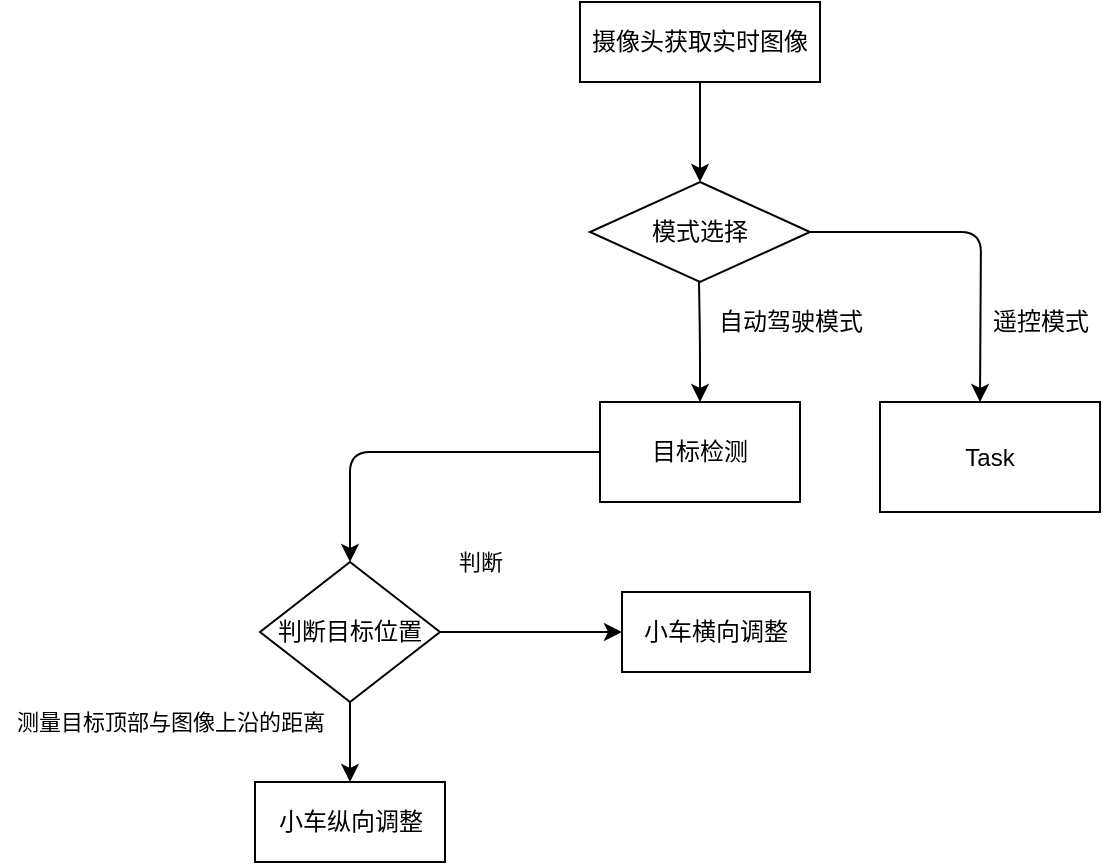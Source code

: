 <mxfile version="13.6.6" type="github">
  <diagram id="i6GMAmQRyc4KmQYqqA-w" name="Page-1">
    <mxGraphModel dx="785" dy="507" grid="1" gridSize="10" guides="1" tooltips="1" connect="1" arrows="1" fold="1" page="1" pageScale="1" pageWidth="827" pageHeight="1169" math="0" shadow="0">
      <root>
        <mxCell id="0" />
        <mxCell id="1" parent="0" />
        <mxCell id="RtMm6UV42Vjop_dnID7e-2" value="" style="endArrow=classic;html=1;" edge="1" parent="1">
          <mxGeometry width="50" height="50" relative="1" as="geometry">
            <mxPoint x="360" y="130" as="sourcePoint" />
            <mxPoint x="360" y="180" as="targetPoint" />
            <Array as="points">
              <mxPoint x="360" y="160" />
            </Array>
          </mxGeometry>
        </mxCell>
        <mxCell id="RtMm6UV42Vjop_dnID7e-3" value="摄像头获取实时图像" style="whiteSpace=wrap;html=1;" vertex="1" parent="1">
          <mxGeometry x="300" y="90" width="120" height="40" as="geometry" />
        </mxCell>
        <mxCell id="RtMm6UV42Vjop_dnID7e-8" style="edgeStyle=orthogonalEdgeStyle;orthogonalLoop=1;jettySize=auto;html=1;exitX=1;exitY=0.5;exitDx=0;exitDy=0;" edge="1" parent="1" source="RtMm6UV42Vjop_dnID7e-5">
          <mxGeometry relative="1" as="geometry">
            <mxPoint x="500" y="290" as="targetPoint" />
          </mxGeometry>
        </mxCell>
        <mxCell id="RtMm6UV42Vjop_dnID7e-5" value="模式选择" style="rhombus;whiteSpace=wrap;html=1;" vertex="1" parent="1">
          <mxGeometry x="305" y="180" width="110" height="50" as="geometry" />
        </mxCell>
        <mxCell id="RtMm6UV42Vjop_dnID7e-18" value="" style="edgeStyle=orthogonalEdgeStyle;orthogonalLoop=1;jettySize=auto;html=1;" edge="1" parent="1" source="RtMm6UV42Vjop_dnID7e-10" target="RtMm6UV42Vjop_dnID7e-17">
          <mxGeometry relative="1" as="geometry" />
        </mxCell>
        <mxCell id="RtMm6UV42Vjop_dnID7e-10" value="目标检测" style="shape=ext;html=1;whiteSpace=wrap;" vertex="1" parent="1">
          <mxGeometry x="310" y="290" width="100" height="50" as="geometry" />
        </mxCell>
        <mxCell id="RtMm6UV42Vjop_dnID7e-12" value="" style="endArrow=classic;html=1;entryX=0.5;entryY=0;entryDx=0;entryDy=0;fontStyle=1;" edge="1" parent="1" target="RtMm6UV42Vjop_dnID7e-10">
          <mxGeometry width="50" height="50" relative="1" as="geometry">
            <mxPoint x="359.5" y="230" as="sourcePoint" />
            <mxPoint x="359.5" y="280" as="targetPoint" />
            <Array as="points">
              <mxPoint x="360" y="260" />
            </Array>
          </mxGeometry>
        </mxCell>
        <mxCell id="RtMm6UV42Vjop_dnID7e-13" value="自动驾驶模式" style="text;html=1;align=center;verticalAlign=middle;resizable=0;points=[];autosize=1;" vertex="1" parent="1">
          <mxGeometry x="360" y="240" width="90" height="20" as="geometry" />
        </mxCell>
        <mxCell id="RtMm6UV42Vjop_dnID7e-14" value="遥控模式" style="text;html=1;align=center;verticalAlign=middle;resizable=0;points=[];autosize=1;" vertex="1" parent="1">
          <mxGeometry x="500" y="240" width="60" height="20" as="geometry" />
        </mxCell>
        <mxCell id="RtMm6UV42Vjop_dnID7e-16" value="Task" style="shape=ext;html=1;whiteSpace=wrap;" vertex="1" parent="1">
          <mxGeometry x="450" y="290" width="110" height="55" as="geometry" />
        </mxCell>
        <mxCell id="RtMm6UV42Vjop_dnID7e-20" value="" style="edgeStyle=orthogonalEdgeStyle;orthogonalLoop=1;jettySize=auto;html=1;" edge="1" parent="1" source="RtMm6UV42Vjop_dnID7e-17" target="RtMm6UV42Vjop_dnID7e-19">
          <mxGeometry relative="1" as="geometry" />
        </mxCell>
        <mxCell id="RtMm6UV42Vjop_dnID7e-22" value="" style="edgeStyle=orthogonalEdgeStyle;orthogonalLoop=1;jettySize=auto;html=1;" edge="1" parent="1" source="RtMm6UV42Vjop_dnID7e-17" target="RtMm6UV42Vjop_dnID7e-21">
          <mxGeometry relative="1" as="geometry" />
        </mxCell>
        <mxCell id="RtMm6UV42Vjop_dnID7e-17" value="判断目标位置" style="rhombus;whiteSpace=wrap;html=1;" vertex="1" parent="1">
          <mxGeometry x="140" y="370" width="90" height="70" as="geometry" />
        </mxCell>
        <mxCell id="RtMm6UV42Vjop_dnID7e-19" value="小车横向调整" style="whiteSpace=wrap;html=1;" vertex="1" parent="1">
          <mxGeometry x="321" y="385" width="94" height="40" as="geometry" />
        </mxCell>
        <mxCell id="RtMm6UV42Vjop_dnID7e-21" value="小车纵向调整" style="whiteSpace=wrap;html=1;" vertex="1" parent="1">
          <mxGeometry x="137.5" y="480" width="95" height="40" as="geometry" />
        </mxCell>
        <mxCell id="RtMm6UV42Vjop_dnID7e-23" value="测量目标顶部与图像上沿的距离" style="text;html=1;align=center;verticalAlign=middle;resizable=0;points=[];autosize=1;fontSize=11;spacingTop=0;spacingLeft=0;" vertex="1" parent="1">
          <mxGeometry x="10" y="440" width="170" height="20" as="geometry" />
        </mxCell>
        <mxCell id="RtMm6UV42Vjop_dnID7e-24" value="判断" style="text;html=1;align=center;verticalAlign=middle;resizable=0;points=[];autosize=1;fontSize=11;" vertex="1" parent="1">
          <mxGeometry x="230" y="360" width="40" height="20" as="geometry" />
        </mxCell>
      </root>
    </mxGraphModel>
  </diagram>
</mxfile>
